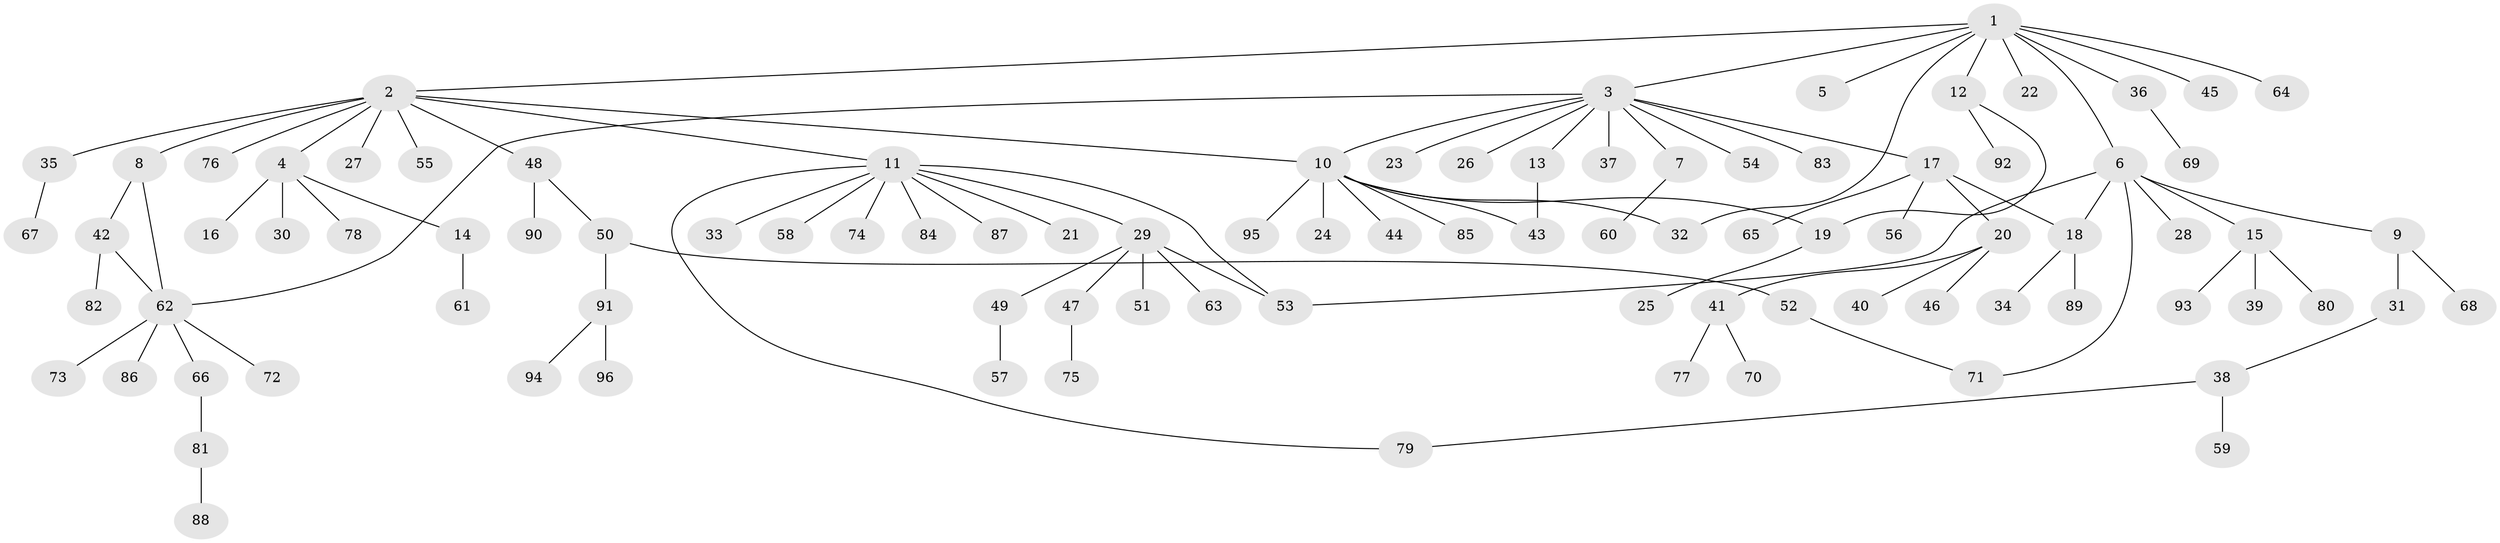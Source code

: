// coarse degree distribution, {6: 0.1, 7: 0.03333333333333333, 2: 0.26666666666666666, 1: 0.3333333333333333, 4: 0.1, 5: 0.03333333333333333, 3: 0.13333333333333333}
// Generated by graph-tools (version 1.1) at 2025/50/03/04/25 22:50:29]
// undirected, 96 vertices, 106 edges
graph export_dot {
  node [color=gray90,style=filled];
  1;
  2;
  3;
  4;
  5;
  6;
  7;
  8;
  9;
  10;
  11;
  12;
  13;
  14;
  15;
  16;
  17;
  18;
  19;
  20;
  21;
  22;
  23;
  24;
  25;
  26;
  27;
  28;
  29;
  30;
  31;
  32;
  33;
  34;
  35;
  36;
  37;
  38;
  39;
  40;
  41;
  42;
  43;
  44;
  45;
  46;
  47;
  48;
  49;
  50;
  51;
  52;
  53;
  54;
  55;
  56;
  57;
  58;
  59;
  60;
  61;
  62;
  63;
  64;
  65;
  66;
  67;
  68;
  69;
  70;
  71;
  72;
  73;
  74;
  75;
  76;
  77;
  78;
  79;
  80;
  81;
  82;
  83;
  84;
  85;
  86;
  87;
  88;
  89;
  90;
  91;
  92;
  93;
  94;
  95;
  96;
  1 -- 2;
  1 -- 3;
  1 -- 5;
  1 -- 6;
  1 -- 12;
  1 -- 22;
  1 -- 32;
  1 -- 36;
  1 -- 45;
  1 -- 64;
  2 -- 4;
  2 -- 8;
  2 -- 10;
  2 -- 11;
  2 -- 27;
  2 -- 35;
  2 -- 48;
  2 -- 55;
  2 -- 76;
  3 -- 7;
  3 -- 10;
  3 -- 13;
  3 -- 17;
  3 -- 23;
  3 -- 26;
  3 -- 37;
  3 -- 54;
  3 -- 62;
  3 -- 83;
  4 -- 14;
  4 -- 16;
  4 -- 30;
  4 -- 78;
  6 -- 9;
  6 -- 15;
  6 -- 18;
  6 -- 28;
  6 -- 53;
  6 -- 71;
  7 -- 60;
  8 -- 42;
  8 -- 62;
  9 -- 31;
  9 -- 68;
  10 -- 19;
  10 -- 24;
  10 -- 32;
  10 -- 43;
  10 -- 44;
  10 -- 85;
  10 -- 95;
  11 -- 21;
  11 -- 29;
  11 -- 33;
  11 -- 53;
  11 -- 58;
  11 -- 74;
  11 -- 79;
  11 -- 84;
  11 -- 87;
  12 -- 19;
  12 -- 92;
  13 -- 43;
  14 -- 61;
  15 -- 39;
  15 -- 80;
  15 -- 93;
  17 -- 18;
  17 -- 20;
  17 -- 56;
  17 -- 65;
  18 -- 34;
  18 -- 89;
  19 -- 25;
  20 -- 40;
  20 -- 41;
  20 -- 46;
  29 -- 47;
  29 -- 49;
  29 -- 51;
  29 -- 53;
  29 -- 63;
  31 -- 38;
  35 -- 67;
  36 -- 69;
  38 -- 59;
  38 -- 79;
  41 -- 70;
  41 -- 77;
  42 -- 62;
  42 -- 82;
  47 -- 75;
  48 -- 50;
  48 -- 90;
  49 -- 57;
  50 -- 52;
  50 -- 91;
  52 -- 71;
  62 -- 66;
  62 -- 72;
  62 -- 73;
  62 -- 86;
  66 -- 81;
  81 -- 88;
  91 -- 94;
  91 -- 96;
}
